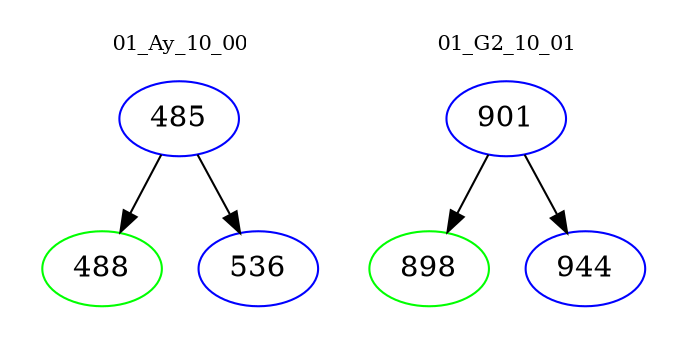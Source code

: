 digraph{
subgraph cluster_0 {
color = white
label = "01_Ay_10_00";
fontsize=10;
T0_485 [label="485", color="blue"]
T0_485 -> T0_488 [color="black"]
T0_488 [label="488", color="green"]
T0_485 -> T0_536 [color="black"]
T0_536 [label="536", color="blue"]
}
subgraph cluster_1 {
color = white
label = "01_G2_10_01";
fontsize=10;
T1_901 [label="901", color="blue"]
T1_901 -> T1_898 [color="black"]
T1_898 [label="898", color="green"]
T1_901 -> T1_944 [color="black"]
T1_944 [label="944", color="blue"]
}
}
